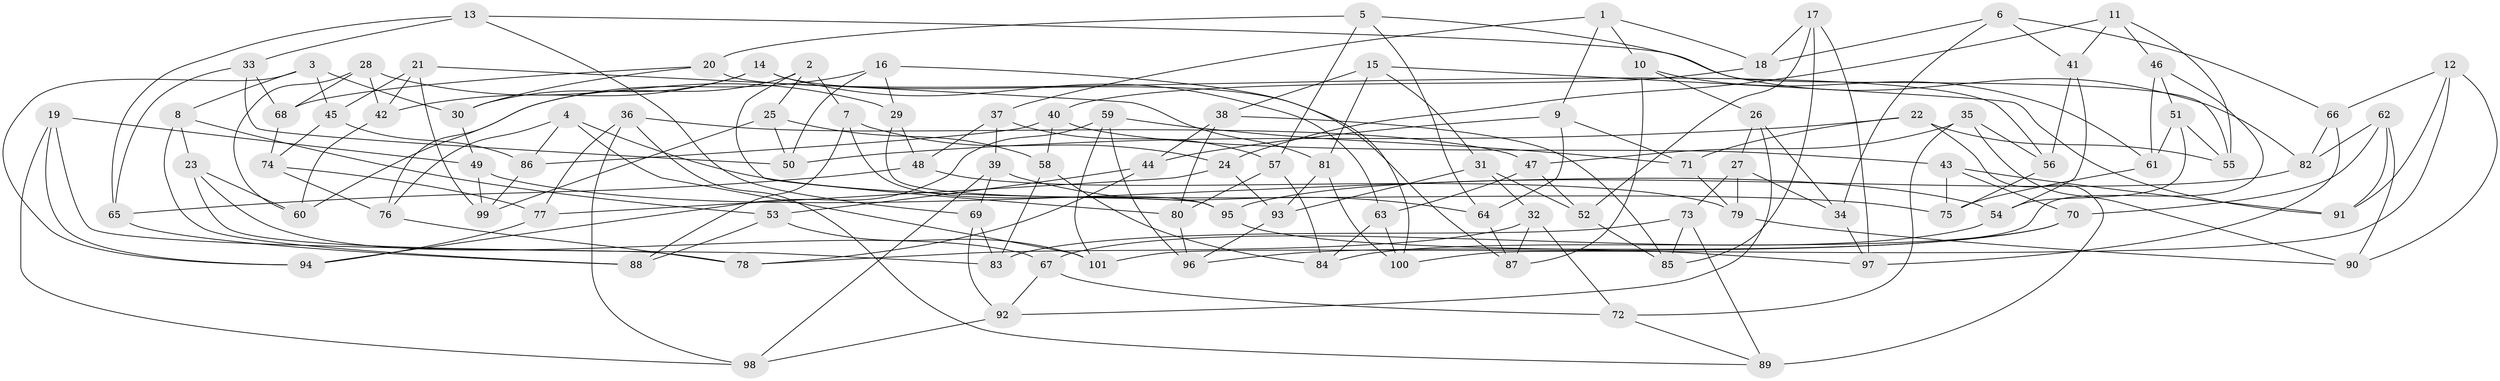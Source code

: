 // Generated by graph-tools (version 1.1) at 2025/37/03/09/25 02:37:48]
// undirected, 101 vertices, 202 edges
graph export_dot {
graph [start="1"]
  node [color=gray90,style=filled];
  1;
  2;
  3;
  4;
  5;
  6;
  7;
  8;
  9;
  10;
  11;
  12;
  13;
  14;
  15;
  16;
  17;
  18;
  19;
  20;
  21;
  22;
  23;
  24;
  25;
  26;
  27;
  28;
  29;
  30;
  31;
  32;
  33;
  34;
  35;
  36;
  37;
  38;
  39;
  40;
  41;
  42;
  43;
  44;
  45;
  46;
  47;
  48;
  49;
  50;
  51;
  52;
  53;
  54;
  55;
  56;
  57;
  58;
  59;
  60;
  61;
  62;
  63;
  64;
  65;
  66;
  67;
  68;
  69;
  70;
  71;
  72;
  73;
  74;
  75;
  76;
  77;
  78;
  79;
  80;
  81;
  82;
  83;
  84;
  85;
  86;
  87;
  88;
  89;
  90;
  91;
  92;
  93;
  94;
  95;
  96;
  97;
  98;
  99;
  100;
  101;
  1 -- 37;
  1 -- 18;
  1 -- 10;
  1 -- 9;
  2 -- 25;
  2 -- 80;
  2 -- 76;
  2 -- 7;
  3 -- 94;
  3 -- 30;
  3 -- 8;
  3 -- 45;
  4 -- 101;
  4 -- 75;
  4 -- 76;
  4 -- 86;
  5 -- 57;
  5 -- 55;
  5 -- 64;
  5 -- 20;
  6 -- 66;
  6 -- 34;
  6 -- 18;
  6 -- 41;
  7 -- 24;
  7 -- 88;
  7 -- 95;
  8 -- 88;
  8 -- 53;
  8 -- 23;
  9 -- 71;
  9 -- 64;
  9 -- 44;
  10 -- 26;
  10 -- 87;
  10 -- 61;
  11 -- 46;
  11 -- 55;
  11 -- 24;
  11 -- 41;
  12 -- 66;
  12 -- 90;
  12 -- 100;
  12 -- 91;
  13 -- 33;
  13 -- 65;
  13 -- 82;
  13 -- 69;
  14 -- 42;
  14 -- 30;
  14 -- 87;
  14 -- 63;
  15 -- 38;
  15 -- 31;
  15 -- 81;
  15 -- 91;
  16 -- 60;
  16 -- 50;
  16 -- 100;
  16 -- 29;
  17 -- 18;
  17 -- 97;
  17 -- 52;
  17 -- 85;
  18 -- 40;
  19 -- 94;
  19 -- 98;
  19 -- 49;
  19 -- 83;
  20 -- 56;
  20 -- 68;
  20 -- 30;
  21 -- 45;
  21 -- 42;
  21 -- 81;
  21 -- 99;
  22 -- 50;
  22 -- 55;
  22 -- 71;
  22 -- 89;
  23 -- 60;
  23 -- 78;
  23 -- 67;
  24 -- 93;
  24 -- 77;
  25 -- 99;
  25 -- 50;
  25 -- 58;
  26 -- 34;
  26 -- 27;
  26 -- 92;
  27 -- 73;
  27 -- 79;
  27 -- 34;
  28 -- 42;
  28 -- 60;
  28 -- 68;
  28 -- 29;
  29 -- 48;
  29 -- 95;
  30 -- 49;
  31 -- 52;
  31 -- 93;
  31 -- 32;
  32 -- 78;
  32 -- 72;
  32 -- 87;
  33 -- 50;
  33 -- 68;
  33 -- 65;
  34 -- 97;
  35 -- 90;
  35 -- 72;
  35 -- 56;
  35 -- 47;
  36 -- 89;
  36 -- 77;
  36 -- 47;
  36 -- 98;
  37 -- 48;
  37 -- 57;
  37 -- 39;
  38 -- 85;
  38 -- 80;
  38 -- 44;
  39 -- 98;
  39 -- 64;
  39 -- 69;
  40 -- 86;
  40 -- 58;
  40 -- 43;
  41 -- 56;
  41 -- 54;
  42 -- 60;
  43 -- 75;
  43 -- 91;
  43 -- 70;
  44 -- 53;
  44 -- 78;
  45 -- 86;
  45 -- 74;
  46 -- 61;
  46 -- 101;
  46 -- 51;
  47 -- 63;
  47 -- 52;
  48 -- 79;
  48 -- 65;
  49 -- 99;
  49 -- 54;
  51 -- 54;
  51 -- 55;
  51 -- 61;
  52 -- 85;
  53 -- 101;
  53 -- 88;
  54 -- 67;
  56 -- 75;
  57 -- 80;
  57 -- 84;
  58 -- 84;
  58 -- 83;
  59 -- 94;
  59 -- 101;
  59 -- 96;
  59 -- 71;
  61 -- 75;
  62 -- 70;
  62 -- 91;
  62 -- 90;
  62 -- 82;
  63 -- 84;
  63 -- 100;
  64 -- 87;
  65 -- 88;
  66 -- 97;
  66 -- 82;
  67 -- 72;
  67 -- 92;
  68 -- 74;
  69 -- 83;
  69 -- 92;
  70 -- 84;
  70 -- 96;
  71 -- 79;
  72 -- 89;
  73 -- 85;
  73 -- 89;
  73 -- 83;
  74 -- 76;
  74 -- 77;
  76 -- 78;
  77 -- 94;
  79 -- 90;
  80 -- 96;
  81 -- 93;
  81 -- 100;
  82 -- 95;
  86 -- 99;
  92 -- 98;
  93 -- 96;
  95 -- 97;
}
